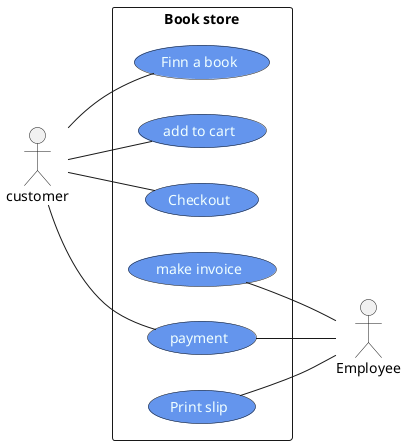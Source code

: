 @startuml Book store
left to right direction
skinparam usecase{
    BackgroundColor CornflowerBlue
    FontColor Azure
}
actor customer
actor Employee

rectangle "Book store"{
customer--(Finn a book)
customer--(add to cart)
customer--(Checkout)
(make invoice)--Employee
customer--(payment)
(payment)--Employee
(Print slip)--Employee
}
@enduml